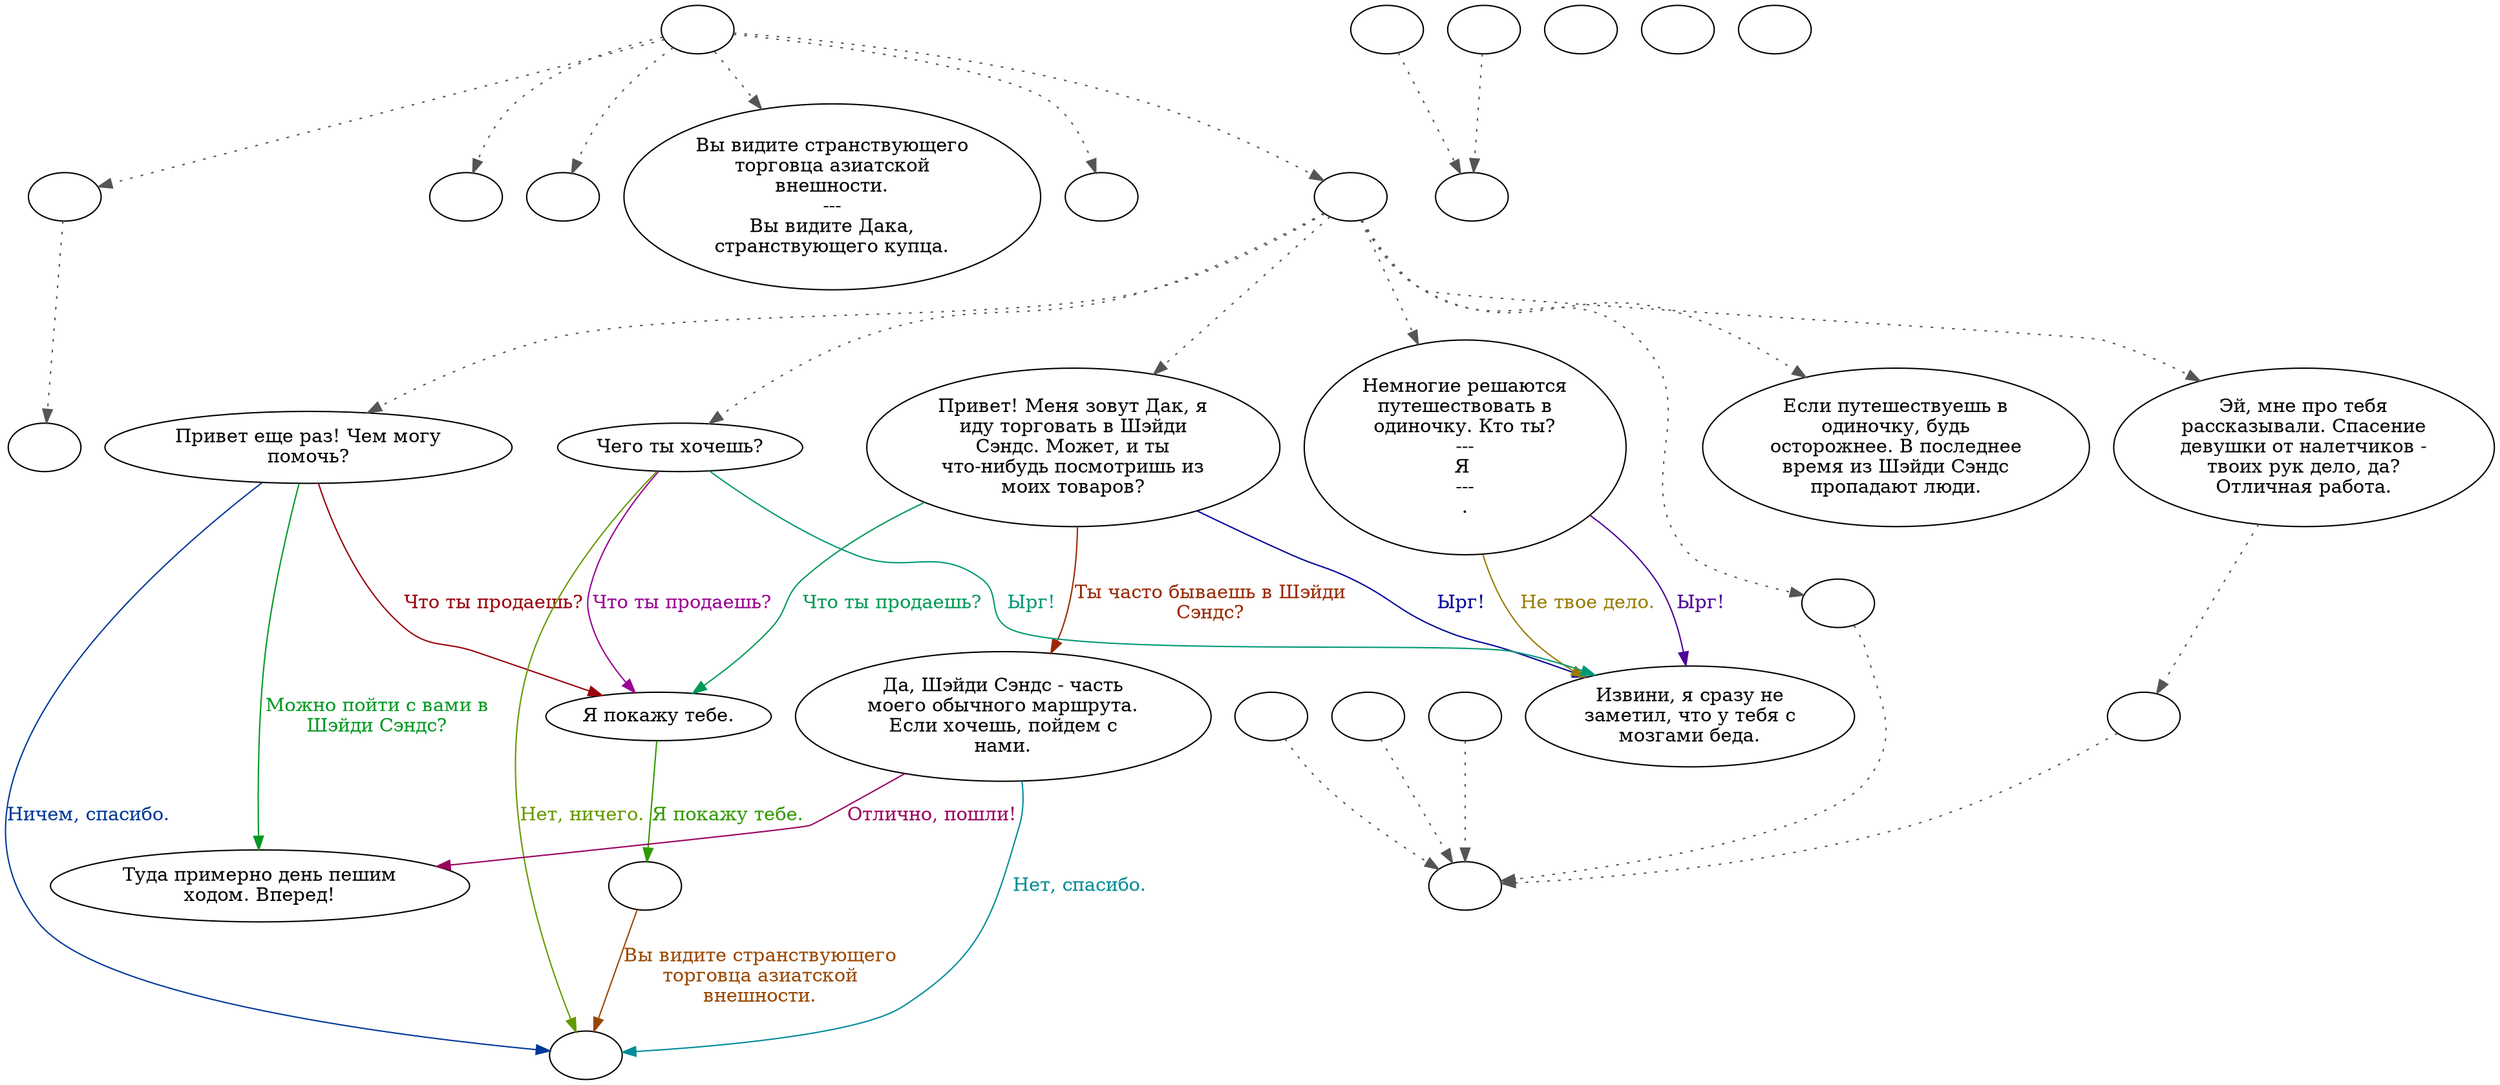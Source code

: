 digraph duc {
  "start" [style=filled       fillcolor="#FFFFFF"       color="#000000"]
  "start" -> "critter_p_proc" [style=dotted color="#555555"]
  "start" -> "damage_p_proc" [style=dotted color="#555555"]
  "start" -> "destroy_p_proc" [style=dotted color="#555555"]
  "start" -> "look_at_p_proc" [style=dotted color="#555555"]
  "start" -> "pickup_p_proc" [style=dotted color="#555555"]
  "start" -> "talk_p_proc" [style=dotted color="#555555"]
  "start" [label=""]
  "critter_p_proc" [style=filled       fillcolor="#FFFFFF"       color="#000000"]
  "critter_p_proc" -> "flee_dude" [style=dotted color="#555555"]
  "critter_p_proc" [label=""]
  "damage_p_proc" [style=filled       fillcolor="#FFFFFF"       color="#000000"]
  "damage_p_proc" [label=""]
  "destroy_p_proc" [style=filled       fillcolor="#FFFFFF"       color="#000000"]
  "destroy_p_proc" [label=""]
  "look_at_p_proc" [style=filled       fillcolor="#FFFFFF"       color="#000000"]
  "look_at_p_proc" [label="Вы видите странствующего\nторговца азиатской\nвнешности.\n---\nВы видите Дака,\nстранствующего купца."]
  "pickup_p_proc" [style=filled       fillcolor="#FFFFFF"       color="#000000"]
  "pickup_p_proc" [label=""]
  "talk_p_proc" [style=filled       fillcolor="#FFFFFF"       color="#000000"]
  "talk_p_proc" -> "get_reaction" [style=dotted color="#555555"]
  "talk_p_proc" -> "Duc09" [style=dotted color="#555555"]
  "talk_p_proc" -> "Duc10" [style=dotted color="#555555"]
  "talk_p_proc" -> "Duc01" [style=dotted color="#555555"]
  "talk_p_proc" -> "Duc06" [style=dotted color="#555555"]
  "talk_p_proc" -> "Duc07" [style=dotted color="#555555"]
  "talk_p_proc" -> "Duc08" [style=dotted color="#555555"]
  "talk_p_proc" [label=""]
  "flee_dude" [style=filled       fillcolor="#FFFFFF"       color="#000000"]
  "flee_dude" [label=""]
  "Duc01" [style=filled       fillcolor="#FFFFFF"       color="#000000"]
  "Duc01" [label="Привет! Меня зовут Дак, я\nиду торговать в Шэйди\nСэндс. Может, и ты\nчто-нибудь посмотришь из\nмоих товаров?"]
  "Duc01" -> "Duc02" [label="Что ты продаешь?" color="#009955" fontcolor="#009955"]
  "Duc01" -> "Duc03" [label="Ты часто бываешь в Шэйди\nСэндс?" color="#992800" fontcolor="#992800"]
  "Duc01" -> "Duc04" [label="Ырг!" color="#000599" fontcolor="#000599"]
  "Duc02" [style=filled       fillcolor="#FFFFFF"       color="#000000"]
  "Duc02" [label="Я покажу тебе."]
  "Duc02" -> "DucBarter" [label="Я покажу тебе." color="#319900" fontcolor="#319900"]
  "Duc03" [style=filled       fillcolor="#FFFFFF"       color="#000000"]
  "Duc03" [label="Да, Шэйди Сэндс - часть\nмоего обычного маршрута.\nЕсли хочешь, пойдем с\nнами."]
  "Duc03" -> "Duc05" [label="Отлично, пошли!" color="#99005E" fontcolor="#99005E"]
  "Duc03" -> "DucEnd" [label="Нет, спасибо." color="#008B99" fontcolor="#008B99"]
  "Duc04" [style=filled       fillcolor="#FFFFFF"       color="#000000"]
  "Duc04" [label="Извини, я сразу не\nзаметил, что у тебя с\nмозгами беда."]
  "Duc05" [style=filled       fillcolor="#FFFFFF"       color="#000000"]
  "Duc05" [label="Туда примерно день пешим\nходом. Вперед!"]
  "Duc06" [style=filled       fillcolor="#FFFFFF"       color="#000000"]
  "Duc06" [label="Немногие решаются\nпутешествовать в\nодиночку. Кто ты?\n---\nЯ \n---\n."]
  "Duc06" -> "Duc04" [label="Не твое дело." color="#997B00" fontcolor="#997B00"]
  "Duc06" -> "Duc04" [label="Ырг!" color="#4E0099" fontcolor="#4E0099"]
  "Duc07" [style=filled       fillcolor="#FFFFFF"       color="#000000"]
  "Duc07" [label="Привет еще раз! Чем могу\nпомочь?"]
  "Duc07" -> "Duc05" [label="Можно пойти с вами в\nШэйди Сэндс?" color="#009921" fontcolor="#009921"]
  "Duc07" -> "Duc02" [label="Что ты продаешь?" color="#99000B" fontcolor="#99000B"]
  "Duc07" -> "DucEnd" [label="Ничем, спасибо." color="#003899" fontcolor="#003899"]
  "Duc08" [style=filled       fillcolor="#FFFFFF"       color="#000000"]
  "Duc08" [label="Чего ты хочешь?"]
  "Duc08" -> "DucEnd" [label="Нет, ничего." color="#659900" fontcolor="#659900"]
  "Duc08" -> "Duc02" [label="Что ты продаешь?" color="#990091" fontcolor="#990091"]
  "Duc08" -> "Duc04" [label="Ырг!" color="#009974" fontcolor="#009974"]
  "Duc09" [style=filled       fillcolor="#FFFFFF"       color="#000000"]
  "Duc09" [label="Если путешествуешь в\nодиночку, будь\nосторожнее. В последнее\nвремя из Шэйди Сэндс\nпропадают люди."]
  "Duc10" [style=filled       fillcolor="#FFFFFF"       color="#000000"]
  "Duc10" -> "UpReact" [style=dotted color="#555555"]
  "Duc10" [label="Эй, мне про тебя\nрассказывали. Спасение\nдевушки от налетчиков -\nтвоих рук дело, да?\nОтличная работа."]
  "DucBarter" [style=filled       fillcolor="#FFFFFF"       color="#000000"]
  "DucBarter" [label=""]
  "DucBarter" -> "DucEnd" [label="Вы видите странствующего\nторговца азиатской\nвнешности." color="#994700" fontcolor="#994700"]
  "DucEnd" [style=filled       fillcolor="#FFFFFF"       color="#000000"]
  "DucEnd" [label=""]
  "get_reaction" [style=filled       fillcolor="#FFFFFF"       color="#000000"]
  "get_reaction" -> "ReactToLevel" [style=dotted color="#555555"]
  "get_reaction" [label=""]
  "ReactToLevel" [style=filled       fillcolor="#FFFFFF"       color="#000000"]
  "ReactToLevel" [label=""]
  "LevelToReact" [style=filled       fillcolor="#FFFFFF"       color="#000000"]
  "LevelToReact" [label=""]
  "UpReact" [style=filled       fillcolor="#FFFFFF"       color="#000000"]
  "UpReact" -> "ReactToLevel" [style=dotted color="#555555"]
  "UpReact" [label=""]
  "DownReact" [style=filled       fillcolor="#FFFFFF"       color="#000000"]
  "DownReact" -> "ReactToLevel" [style=dotted color="#555555"]
  "DownReact" [label=""]
  "BottomReact" [style=filled       fillcolor="#FFFFFF"       color="#000000"]
  "BottomReact" [label=""]
  "TopReact" [style=filled       fillcolor="#FFFFFF"       color="#000000"]
  "TopReact" [label=""]
  "BigUpReact" [style=filled       fillcolor="#FFFFFF"       color="#000000"]
  "BigUpReact" -> "ReactToLevel" [style=dotted color="#555555"]
  "BigUpReact" [label=""]
  "BigDownReact" [style=filled       fillcolor="#FFFFFF"       color="#000000"]
  "BigDownReact" -> "ReactToLevel" [style=dotted color="#555555"]
  "BigDownReact" [label=""]
  "UpReactLevel" [style=filled       fillcolor="#FFFFFF"       color="#000000"]
  "UpReactLevel" -> "LevelToReact" [style=dotted color="#555555"]
  "UpReactLevel" [label=""]
  "DownReactLevel" [style=filled       fillcolor="#FFFFFF"       color="#000000"]
  "DownReactLevel" -> "LevelToReact" [style=dotted color="#555555"]
  "DownReactLevel" [label=""]
  "Goodbyes" [style=filled       fillcolor="#FFFFFF"       color="#000000"]
  "Goodbyes" [label=""]
}